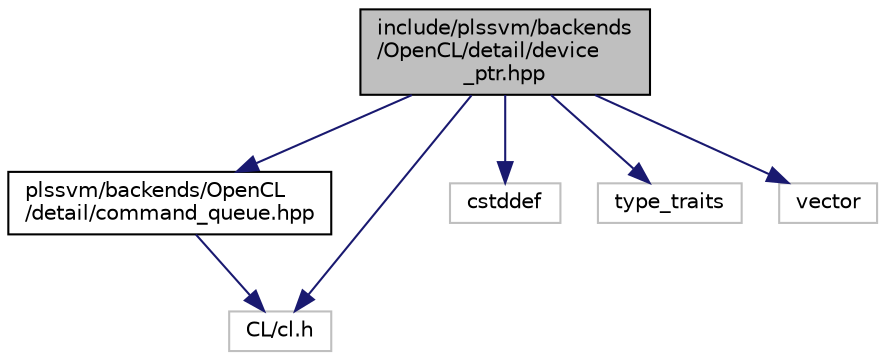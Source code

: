 digraph "include/plssvm/backends/OpenCL/detail/device_ptr.hpp"
{
 // LATEX_PDF_SIZE
  edge [fontname="Helvetica",fontsize="10",labelfontname="Helvetica",labelfontsize="10"];
  node [fontname="Helvetica",fontsize="10",shape=record];
  Node1 [label="include/plssvm/backends\l/OpenCL/detail/device\l_ptr.hpp",height=0.2,width=0.4,color="black", fillcolor="grey75", style="filled", fontcolor="black",tooltip="Small wrapper around a OpenCL device pointer."];
  Node1 -> Node2 [color="midnightblue",fontsize="10",style="solid",fontname="Helvetica"];
  Node2 [label="plssvm/backends/OpenCL\l/detail/command_queue.hpp",height=0.2,width=0.4,color="black", fillcolor="white", style="filled",URL="$command__queue_8hpp.html",tooltip="Defines a very small RAII wrapper around a cl_command_queue including information about its associate..."];
  Node2 -> Node3 [color="midnightblue",fontsize="10",style="solid",fontname="Helvetica"];
  Node3 [label="CL/cl.h",height=0.2,width=0.4,color="grey75", fillcolor="white", style="filled",tooltip=" "];
  Node1 -> Node3 [color="midnightblue",fontsize="10",style="solid",fontname="Helvetica"];
  Node1 -> Node4 [color="midnightblue",fontsize="10",style="solid",fontname="Helvetica"];
  Node4 [label="cstddef",height=0.2,width=0.4,color="grey75", fillcolor="white", style="filled",tooltip=" "];
  Node1 -> Node5 [color="midnightblue",fontsize="10",style="solid",fontname="Helvetica"];
  Node5 [label="type_traits",height=0.2,width=0.4,color="grey75", fillcolor="white", style="filled",tooltip=" "];
  Node1 -> Node6 [color="midnightblue",fontsize="10",style="solid",fontname="Helvetica"];
  Node6 [label="vector",height=0.2,width=0.4,color="grey75", fillcolor="white", style="filled",tooltip=" "];
}
